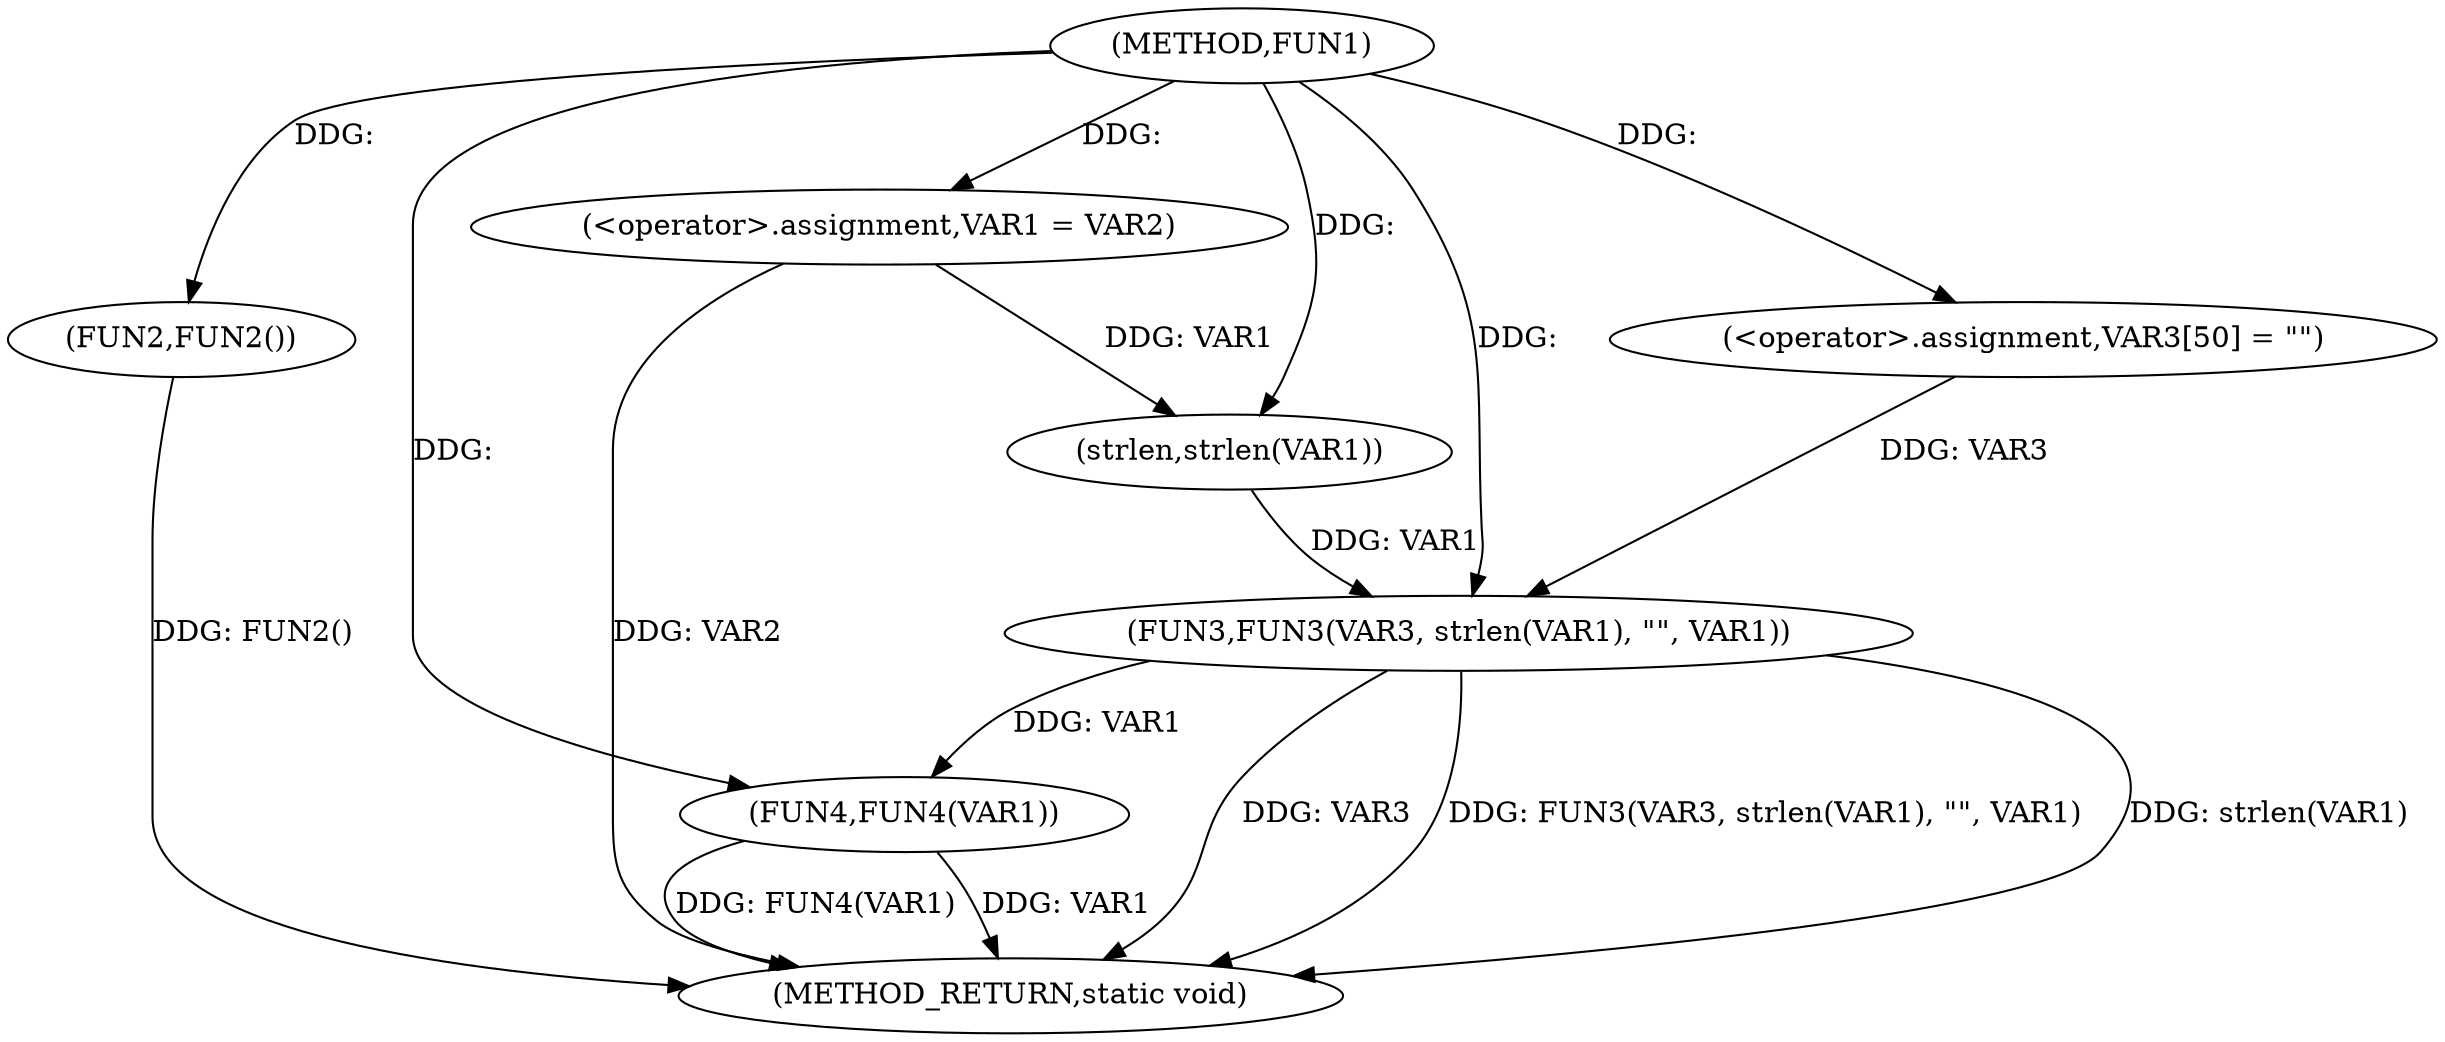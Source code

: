 digraph FUN1 {  
"1000100" [label = "(METHOD,FUN1)" ]
"1000123" [label = "(METHOD_RETURN,static void)" ]
"1000104" [label = "(<operator>.assignment,VAR1 = VAR2)" ]
"1000108" [label = "(FUN2,FUN2())" ]
"1000112" [label = "(<operator>.assignment,VAR3[50] = \"\")" ]
"1000115" [label = "(FUN3,FUN3(VAR3, strlen(VAR1), \"\", VAR1))" ]
"1000117" [label = "(strlen,strlen(VAR1))" ]
"1000121" [label = "(FUN4,FUN4(VAR1))" ]
  "1000115" -> "1000123"  [ label = "DDG: strlen(VAR1)"] 
  "1000108" -> "1000123"  [ label = "DDG: FUN2()"] 
  "1000121" -> "1000123"  [ label = "DDG: VAR1"] 
  "1000115" -> "1000123"  [ label = "DDG: VAR3"] 
  "1000104" -> "1000123"  [ label = "DDG: VAR2"] 
  "1000115" -> "1000123"  [ label = "DDG: FUN3(VAR3, strlen(VAR1), \"\", VAR1)"] 
  "1000121" -> "1000123"  [ label = "DDG: FUN4(VAR1)"] 
  "1000100" -> "1000104"  [ label = "DDG: "] 
  "1000100" -> "1000108"  [ label = "DDG: "] 
  "1000100" -> "1000112"  [ label = "DDG: "] 
  "1000112" -> "1000115"  [ label = "DDG: VAR3"] 
  "1000100" -> "1000115"  [ label = "DDG: "] 
  "1000117" -> "1000115"  [ label = "DDG: VAR1"] 
  "1000104" -> "1000117"  [ label = "DDG: VAR1"] 
  "1000100" -> "1000117"  [ label = "DDG: "] 
  "1000115" -> "1000121"  [ label = "DDG: VAR1"] 
  "1000100" -> "1000121"  [ label = "DDG: "] 
}
